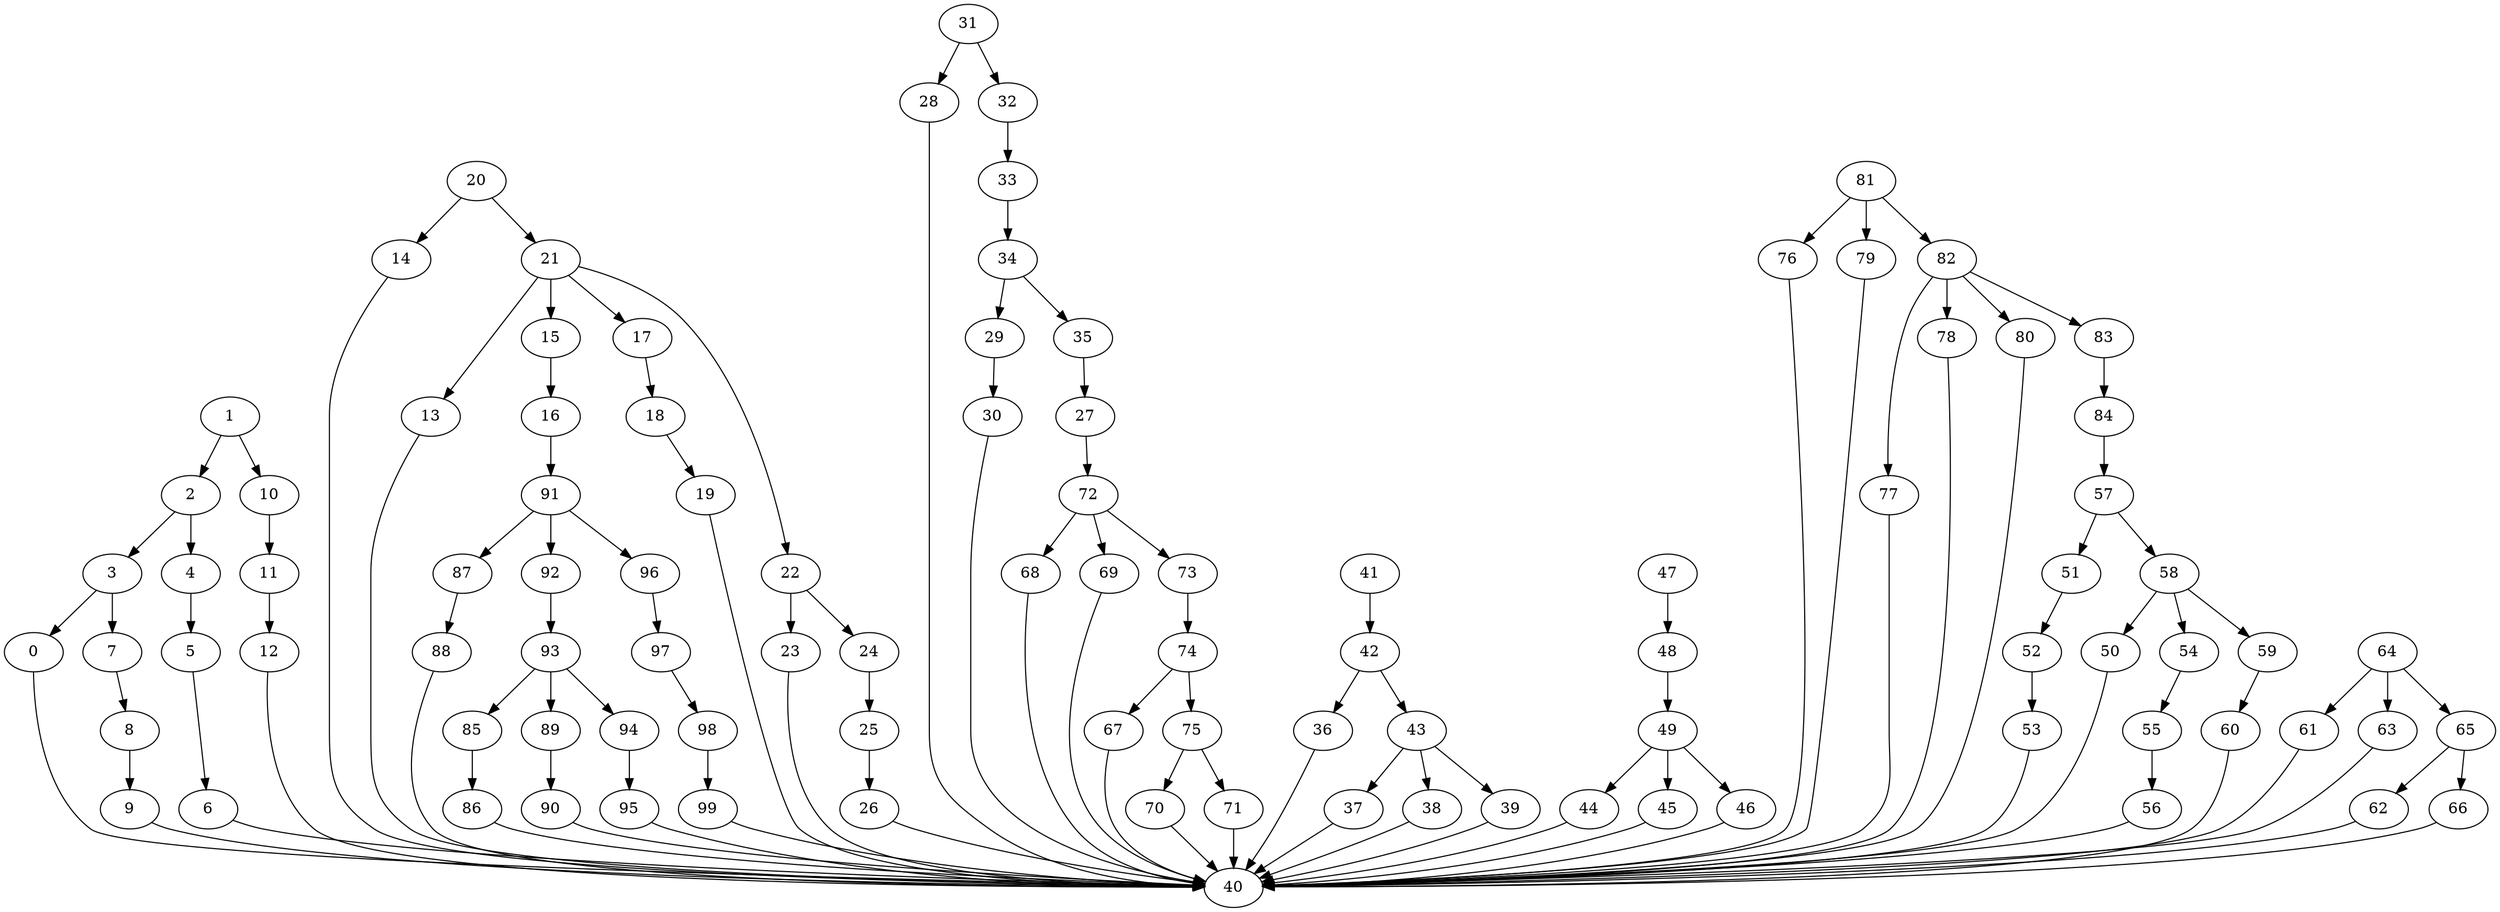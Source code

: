 strict digraph  {
0 [exec=60];
1 [exec=147];
2 [exec=93];
3 [exec=165];
4 [exec=158];
5 [exec=90];
6 [exec=93];
7 [exec=110];
8 [exec=63];
9 [exec=78];
10 [exec=83];
11 [exec=179];
12 [exec=66];
13 [exec=157];
14 [exec=72];
15 [exec=118];
16 [exec=103];
17 [exec=151];
18 [exec=121];
19 [exec=137];
20 [exec=61];
21 [exec=101];
22 [exec=51];
23 [exec=155];
24 [exec=64];
25 [exec=146];
26 [exec=175];
27 [exec=198];
28 [exec=100];
29 [exec=101];
30 [exec=134];
31 [exec=52];
32 [exec=71];
33 [exec=84];
34 [exec=188];
35 [exec=54];
36 [exec=151];
37 [exec=99];
38 [exec=73];
39 [exec=198];
40 [exec=87];
41 [exec=94];
42 [exec=60];
43 [exec=63];
44 [exec=110];
45 [exec=91];
46 [exec=179];
47 [exec=61];
48 [exec=143];
49 [exec=183];
50 [exec=165];
51 [exec=103];
52 [exec=152];
53 [exec=100];
54 [exec=197];
55 [exec=54];
56 [exec=147];
57 [exec=134];
58 [exec=50];
59 [exec=160];
60 [exec=78];
61 [exec=117];
62 [exec=92];
63 [exec=80];
64 [exec=87];
65 [exec=53];
66 [exec=62];
67 [exec=140];
68 [exec=122];
69 [exec=86];
70 [exec=173];
71 [exec=193];
72 [exec=121];
73 [exec=85];
74 [exec=72];
75 [exec=192];
76 [exec=120];
77 [exec=176];
78 [exec=139];
79 [exec=75];
80 [exec=62];
81 [exec=120];
82 [exec=185];
83 [exec=82];
84 [exec=94];
85 [exec=193];
86 [exec=189];
87 [exec=149];
88 [exec=71];
89 [exec=94];
90 [exec=190];
91 [exec=173];
92 [exec=117];
93 [exec=187];
94 [exec=67];
95 [exec=57];
96 [exec=198];
97 [exec=199];
98 [exec=161];
99 [exec=189];
0 -> 40  [comm=8];
1 -> 2  [comm=5];
1 -> 10  [comm=15];
2 -> 3  [comm=19];
2 -> 4  [comm=12];
3 -> 0  [comm=18];
3 -> 7  [comm=15];
4 -> 5  [comm=20];
5 -> 6  [comm=16];
6 -> 40  [comm=17];
7 -> 8  [comm=18];
8 -> 9  [comm=11];
9 -> 40  [comm=7];
10 -> 11  [comm=13];
11 -> 12  [comm=14];
12 -> 40  [comm=19];
13 -> 40  [comm=19];
14 -> 40  [comm=19];
15 -> 16  [comm=19];
16 -> 91  [comm=17];
17 -> 18  [comm=10];
18 -> 19  [comm=15];
19 -> 40  [comm=17];
20 -> 21  [comm=6];
20 -> 14  [comm=15];
21 -> 22  [comm=7];
21 -> 13  [comm=10];
21 -> 15  [comm=15];
21 -> 17  [comm=5];
22 -> 23  [comm=11];
22 -> 24  [comm=11];
23 -> 40  [comm=16];
24 -> 25  [comm=9];
25 -> 26  [comm=7];
26 -> 40  [comm=15];
27 -> 72  [comm=19];
28 -> 40  [comm=17];
29 -> 30  [comm=11];
30 -> 40  [comm=15];
31 -> 32  [comm=7];
31 -> 28  [comm=5];
32 -> 33  [comm=18];
33 -> 34  [comm=20];
34 -> 35  [comm=12];
34 -> 29  [comm=15];
35 -> 27  [comm=8];
36 -> 40  [comm=19];
37 -> 40  [comm=5];
38 -> 40  [comm=14];
39 -> 40  [comm=11];
41 -> 42  [comm=7];
42 -> 43  [comm=12];
42 -> 36  [comm=5];
43 -> 37  [comm=15];
43 -> 38  [comm=6];
43 -> 39  [comm=7];
44 -> 40  [comm=9];
45 -> 40  [comm=15];
46 -> 40  [comm=10];
47 -> 48  [comm=8];
48 -> 49  [comm=17];
49 -> 44  [comm=17];
49 -> 45  [comm=17];
49 -> 46  [comm=9];
50 -> 40  [comm=16];
51 -> 52  [comm=16];
52 -> 53  [comm=13];
53 -> 40  [comm=11];
54 -> 55  [comm=15];
55 -> 56  [comm=17];
56 -> 40  [comm=10];
57 -> 58  [comm=10];
57 -> 51  [comm=10];
58 -> 59  [comm=5];
58 -> 50  [comm=14];
58 -> 54  [comm=5];
59 -> 60  [comm=13];
60 -> 40  [comm=20];
61 -> 40  [comm=18];
62 -> 40  [comm=7];
63 -> 40  [comm=13];
64 -> 65  [comm=14];
64 -> 61  [comm=9];
64 -> 63  [comm=19];
65 -> 66  [comm=20];
65 -> 62  [comm=12];
66 -> 40  [comm=10];
67 -> 40  [comm=15];
68 -> 40  [comm=9];
69 -> 40  [comm=16];
70 -> 40  [comm=6];
71 -> 40  [comm=13];
72 -> 73  [comm=16];
72 -> 68  [comm=5];
72 -> 69  [comm=10];
73 -> 74  [comm=8];
74 -> 75  [comm=19];
74 -> 67  [comm=9];
75 -> 70  [comm=15];
75 -> 71  [comm=11];
76 -> 40  [comm=9];
77 -> 40  [comm=18];
78 -> 40  [comm=11];
79 -> 40  [comm=11];
80 -> 40  [comm=18];
81 -> 82  [comm=5];
81 -> 76  [comm=6];
81 -> 79  [comm=16];
82 -> 83  [comm=20];
82 -> 77  [comm=16];
82 -> 78  [comm=6];
82 -> 80  [comm=16];
83 -> 84  [comm=17];
84 -> 57  [comm=19];
85 -> 86  [comm=18];
86 -> 40  [comm=11];
87 -> 88  [comm=8];
88 -> 40  [comm=10];
89 -> 90  [comm=7];
90 -> 40  [comm=16];
91 -> 92  [comm=13];
91 -> 87  [comm=12];
91 -> 96  [comm=20];
92 -> 93  [comm=10];
93 -> 94  [comm=5];
93 -> 85  [comm=15];
93 -> 89  [comm=12];
94 -> 95  [comm=10];
95 -> 40  [comm=5];
96 -> 97  [comm=6];
97 -> 98  [comm=11];
98 -> 99  [comm=15];
99 -> 40  [comm=14];
}
